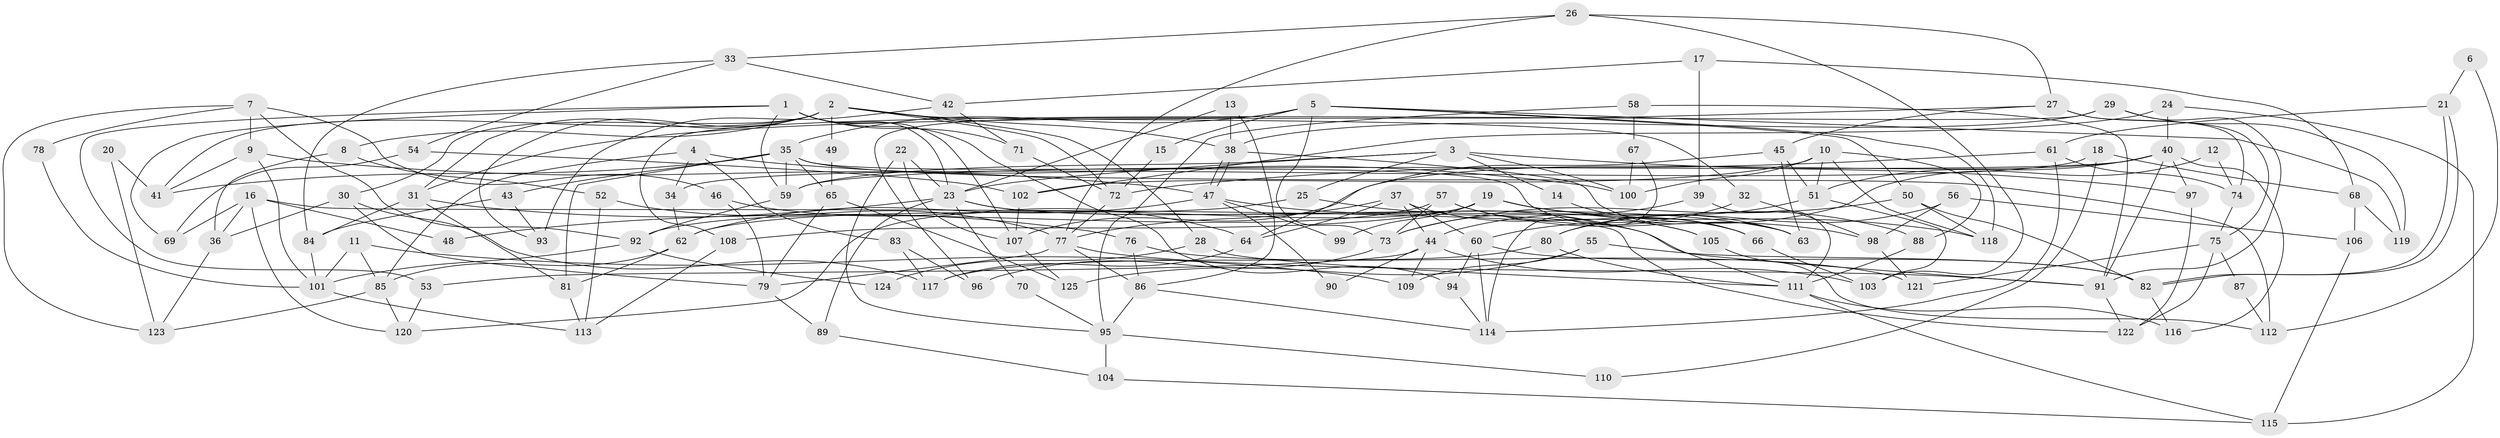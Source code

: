 // Generated by graph-tools (version 1.1) at 2025/50/03/09/25 03:50:05]
// undirected, 125 vertices, 250 edges
graph export_dot {
graph [start="1"]
  node [color=gray90,style=filled];
  1;
  2;
  3;
  4;
  5;
  6;
  7;
  8;
  9;
  10;
  11;
  12;
  13;
  14;
  15;
  16;
  17;
  18;
  19;
  20;
  21;
  22;
  23;
  24;
  25;
  26;
  27;
  28;
  29;
  30;
  31;
  32;
  33;
  34;
  35;
  36;
  37;
  38;
  39;
  40;
  41;
  42;
  43;
  44;
  45;
  46;
  47;
  48;
  49;
  50;
  51;
  52;
  53;
  54;
  55;
  56;
  57;
  58;
  59;
  60;
  61;
  62;
  63;
  64;
  65;
  66;
  67;
  68;
  69;
  70;
  71;
  72;
  73;
  74;
  75;
  76;
  77;
  78;
  79;
  80;
  81;
  82;
  83;
  84;
  85;
  86;
  87;
  88;
  89;
  90;
  91;
  92;
  93;
  94;
  95;
  96;
  97;
  98;
  99;
  100;
  101;
  102;
  103;
  104;
  105;
  106;
  107;
  108;
  109;
  110;
  111;
  112;
  113;
  114;
  115;
  116;
  117;
  118;
  119;
  120;
  121;
  122;
  123;
  124;
  125;
  1 -- 23;
  1 -- 107;
  1 -- 53;
  1 -- 59;
  1 -- 69;
  1 -- 71;
  1 -- 94;
  2 -- 32;
  2 -- 72;
  2 -- 8;
  2 -- 28;
  2 -- 30;
  2 -- 31;
  2 -- 38;
  2 -- 41;
  2 -- 49;
  2 -- 93;
  3 -- 59;
  3 -- 100;
  3 -- 14;
  3 -- 23;
  3 -- 25;
  3 -- 97;
  4 -- 83;
  4 -- 85;
  4 -- 34;
  4 -- 100;
  5 -- 35;
  5 -- 118;
  5 -- 15;
  5 -- 50;
  5 -- 73;
  5 -- 96;
  5 -- 119;
  6 -- 21;
  6 -- 112;
  7 -- 92;
  7 -- 46;
  7 -- 9;
  7 -- 78;
  7 -- 123;
  8 -- 36;
  8 -- 52;
  9 -- 47;
  9 -- 41;
  9 -- 101;
  10 -- 88;
  10 -- 100;
  10 -- 51;
  10 -- 102;
  10 -- 118;
  11 -- 85;
  11 -- 109;
  11 -- 101;
  12 -- 74;
  12 -- 44;
  13 -- 23;
  13 -- 38;
  13 -- 86;
  14 -- 66;
  15 -- 72;
  16 -- 122;
  16 -- 120;
  16 -- 36;
  16 -- 48;
  16 -- 69;
  17 -- 42;
  17 -- 68;
  17 -- 39;
  18 -- 34;
  18 -- 68;
  18 -- 110;
  19 -- 63;
  19 -- 118;
  19 -- 88;
  19 -- 99;
  19 -- 108;
  19 -- 120;
  20 -- 123;
  20 -- 41;
  21 -- 82;
  21 -- 82;
  21 -- 61;
  22 -- 95;
  22 -- 23;
  22 -- 107;
  23 -- 63;
  23 -- 48;
  23 -- 70;
  23 -- 89;
  23 -- 91;
  24 -- 102;
  24 -- 40;
  24 -- 115;
  25 -- 62;
  25 -- 105;
  26 -- 33;
  26 -- 77;
  26 -- 27;
  26 -- 103;
  27 -- 31;
  27 -- 45;
  27 -- 74;
  27 -- 75;
  28 -- 111;
  28 -- 124;
  29 -- 91;
  29 -- 38;
  29 -- 108;
  29 -- 119;
  30 -- 117;
  30 -- 36;
  30 -- 79;
  31 -- 81;
  31 -- 76;
  31 -- 84;
  32 -- 98;
  32 -- 60;
  33 -- 84;
  33 -- 54;
  33 -- 42;
  34 -- 62;
  35 -- 41;
  35 -- 59;
  35 -- 43;
  35 -- 65;
  35 -- 66;
  35 -- 81;
  35 -- 112;
  36 -- 123;
  37 -- 60;
  37 -- 77;
  37 -- 44;
  37 -- 64;
  37 -- 105;
  38 -- 47;
  38 -- 47;
  38 -- 63;
  39 -- 111;
  39 -- 73;
  40 -- 97;
  40 -- 59;
  40 -- 51;
  40 -- 91;
  40 -- 107;
  40 -- 116;
  42 -- 93;
  42 -- 71;
  43 -- 84;
  43 -- 93;
  44 -- 103;
  44 -- 53;
  44 -- 90;
  44 -- 109;
  45 -- 51;
  45 -- 63;
  45 -- 64;
  46 -- 79;
  46 -- 64;
  47 -- 62;
  47 -- 90;
  47 -- 99;
  47 -- 111;
  49 -- 65;
  50 -- 73;
  50 -- 82;
  50 -- 118;
  51 -- 80;
  51 -- 103;
  52 -- 113;
  52 -- 77;
  53 -- 120;
  54 -- 102;
  54 -- 69;
  55 -- 82;
  55 -- 125;
  55 -- 109;
  56 -- 80;
  56 -- 98;
  56 -- 106;
  57 -- 66;
  57 -- 73;
  57 -- 92;
  57 -- 98;
  58 -- 91;
  58 -- 95;
  58 -- 67;
  59 -- 92;
  60 -- 82;
  60 -- 114;
  60 -- 94;
  61 -- 72;
  61 -- 114;
  61 -- 74;
  62 -- 85;
  62 -- 81;
  64 -- 117;
  65 -- 79;
  65 -- 125;
  66 -- 103;
  67 -- 114;
  67 -- 100;
  68 -- 119;
  68 -- 106;
  70 -- 95;
  71 -- 72;
  72 -- 77;
  73 -- 96;
  74 -- 75;
  75 -- 87;
  75 -- 121;
  75 -- 122;
  76 -- 86;
  76 -- 121;
  77 -- 91;
  77 -- 79;
  77 -- 86;
  78 -- 101;
  79 -- 89;
  80 -- 111;
  80 -- 117;
  81 -- 113;
  82 -- 116;
  83 -- 117;
  83 -- 96;
  84 -- 101;
  85 -- 123;
  85 -- 120;
  86 -- 95;
  86 -- 114;
  87 -- 112;
  88 -- 111;
  89 -- 104;
  91 -- 122;
  92 -- 101;
  92 -- 124;
  94 -- 114;
  95 -- 104;
  95 -- 110;
  97 -- 122;
  98 -- 121;
  101 -- 113;
  102 -- 107;
  104 -- 115;
  105 -- 112;
  106 -- 115;
  107 -- 125;
  108 -- 113;
  111 -- 116;
  111 -- 115;
}
